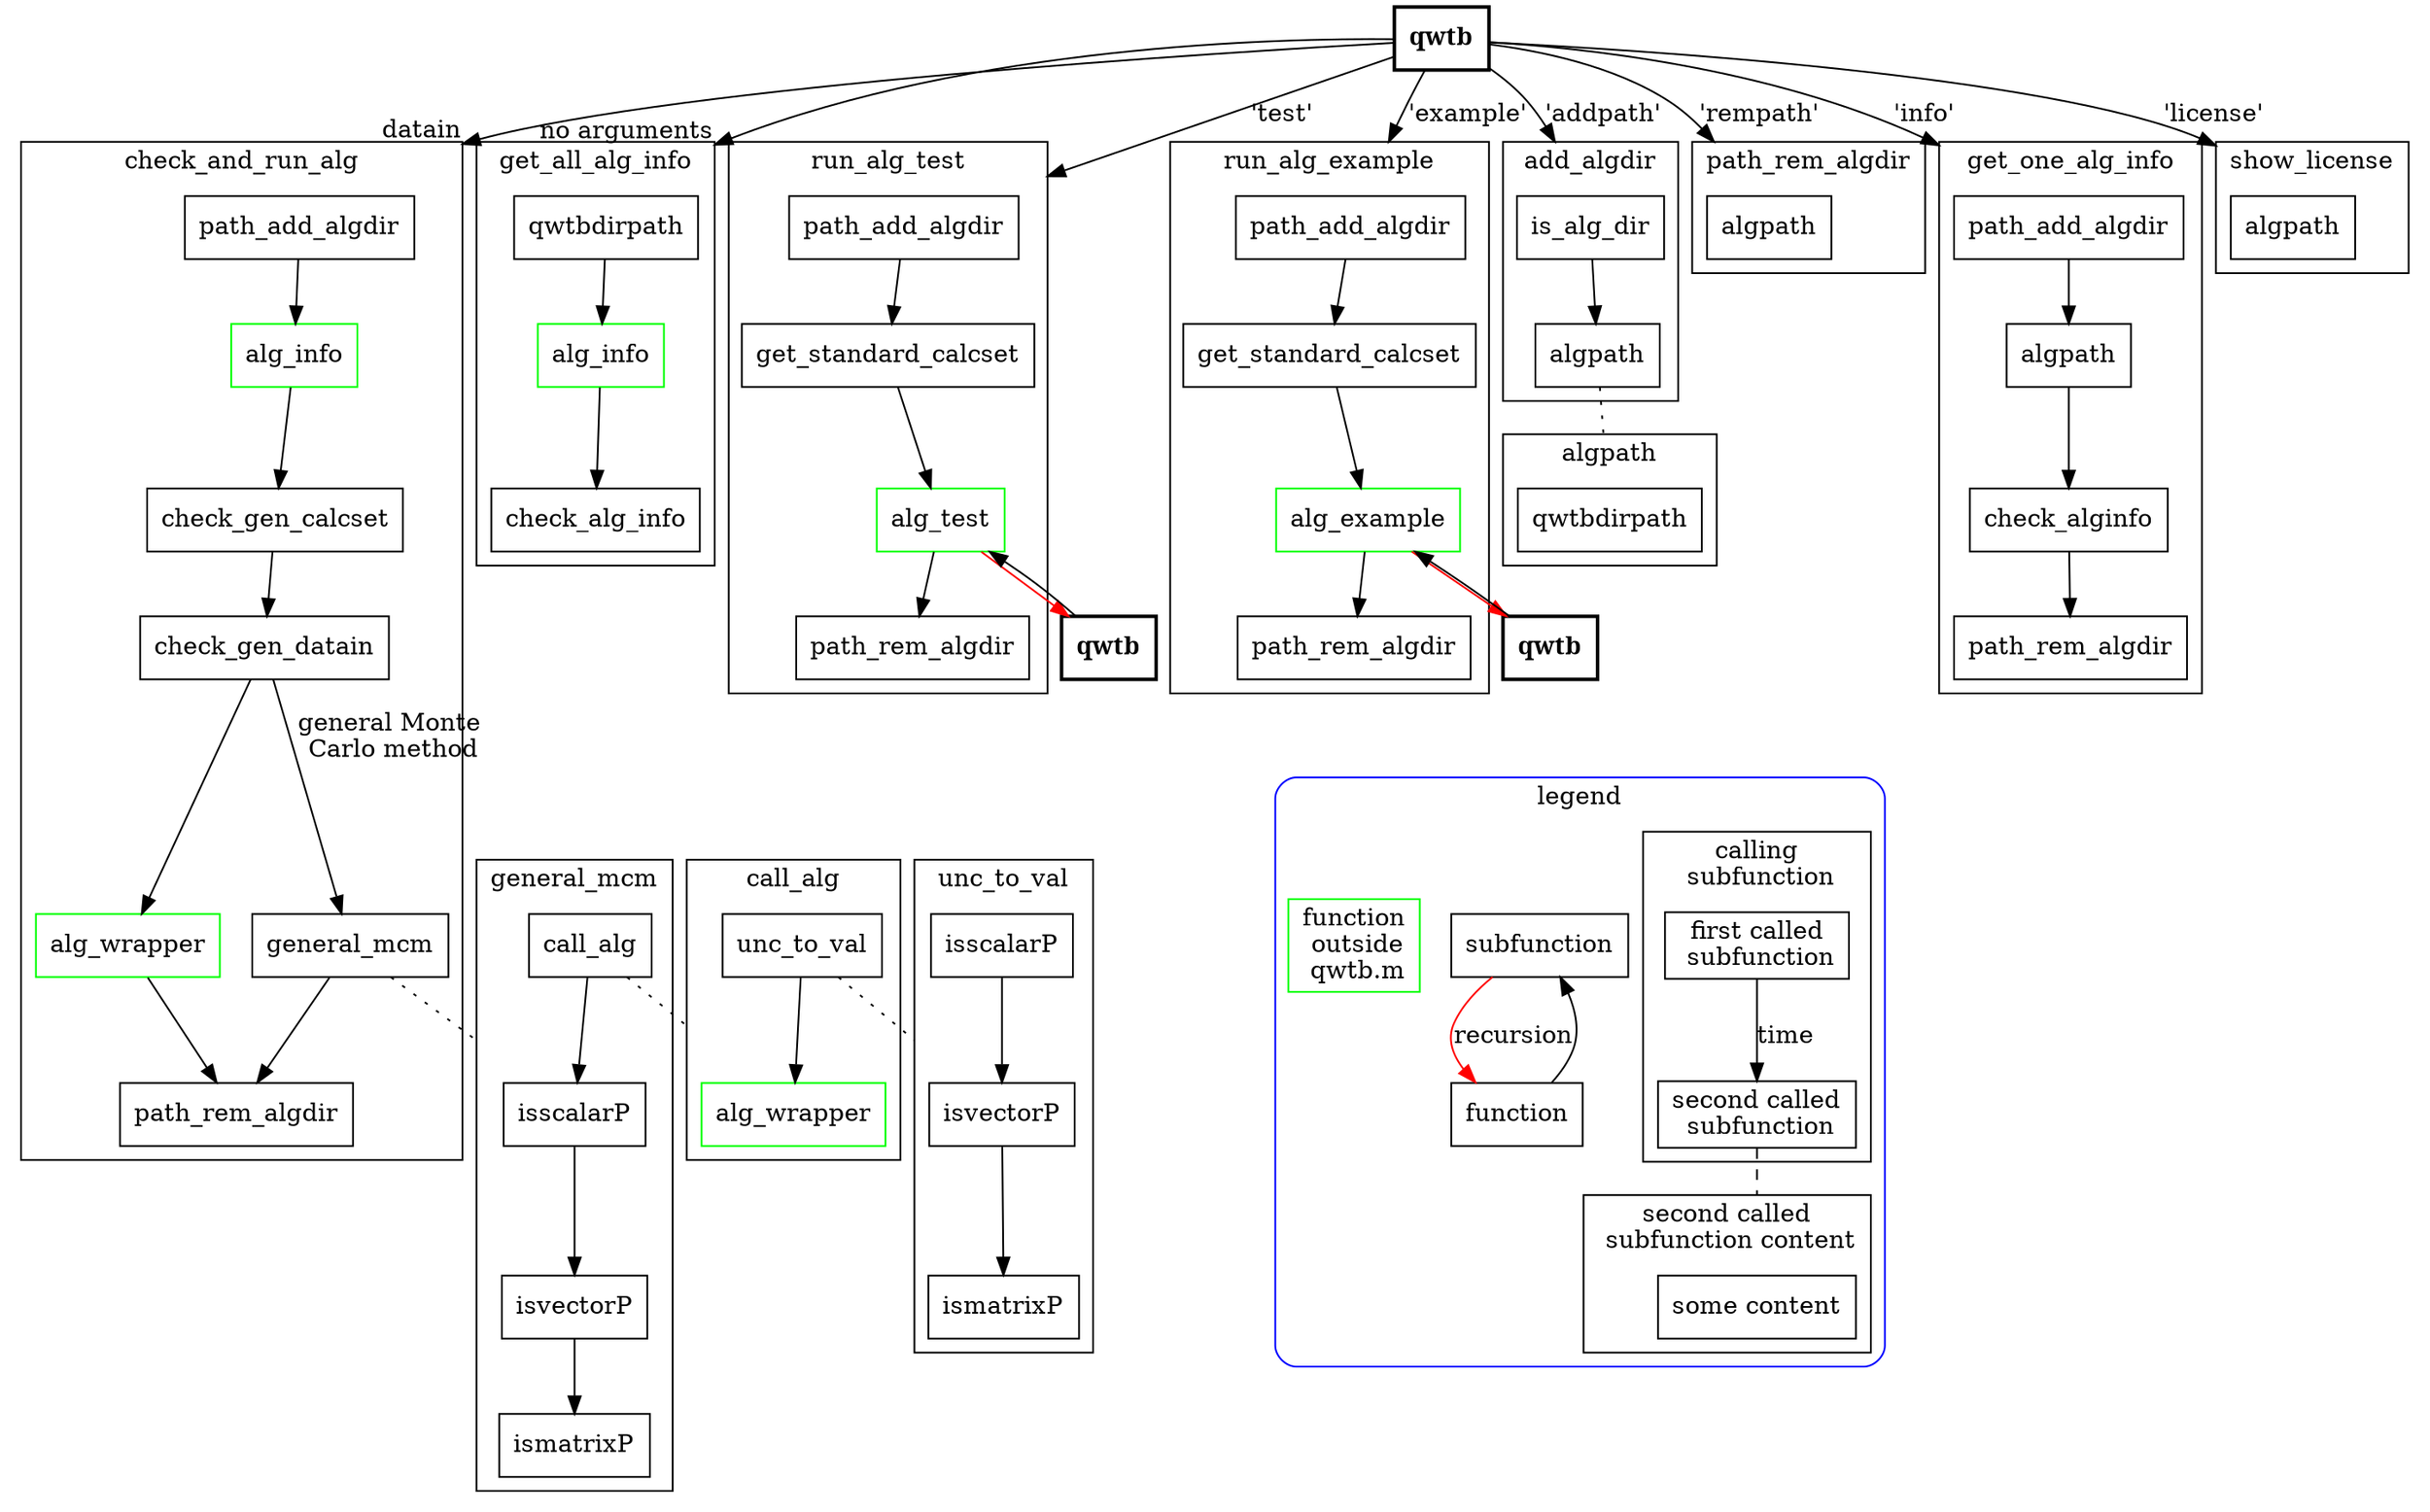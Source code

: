digraph qwtb_inner_dependencies {
    compound=true;
    ordering=out;
    node [shape = box];
    #margin=0

    qwtb00 [label = "qwtb", style=bold, fontname=bold];



    # datain:
    path_add_algdir05 [label = "path_add_algdir"];
    alg_info02 [label = "alg_info", color = green];
    check_gen_calcset [label = "check_gen_calcset"];
    check_gen_datain [label = "check_gen_datain"];
    path_rem_algdir05 [label = "path_rem_algdir"];
    alg_wrapper00 [label = "alg_wrapper", color = green];
    general_mcm [label = "general_mcm"];
    subgraph cluster_check_and_run_alg {
            node [shape=box];
            label = "check_and_run_alg"
            path_add_algdir05 -> alg_info02;
            alg_info02 -> check_gen_calcset;
            check_gen_calcset -> check_gen_datain;
            check_gen_datain -> alg_wrapper00;
            check_gen_datain -> general_mcm [label="general Monte\n Carlo method"];
            alg_wrapper00 -> path_rem_algdir05;
            general_mcm -> path_rem_algdir05;
    }
    qwtb00 -> path_add_algdir05 [lhead=cluster_check_and_run_alg, headlabel = "datain"];



    # general_mcm:
    call_alg02 [label = "call_alg"];
    isscalarP01 [label = "isscalarP"];
    isvectorP01 [label = "isvectorP"];
    ismatrixP01 [label = "ismatrixP"];
    subgraph cluster_general_mcm {
            node [shape=box];
            label = "general_mcm";
            call_alg02 -> isscalarP01;
            isscalarP01 -> isvectorP01;
            isvectorP01 -> ismatrixP01;
    }



    # call_alg:
    unc_to_val [label = "unc_to_val"];
    alg_wrapper01 [label = "alg_wrapper", color = green];
    subgraph cluster_call_alg {
            node [shape=box];
            label = "call_alg";
            unc_to_val -> alg_wrapper01;
    }



    # unc_to_val:
    isscalarP02 [label = "isscalarP"];
    isvectorP02 [label = "isvectorP"];
    ismatrixP02 [label = "ismatrixP"];
    subgraph cluster_unc_to_val {
            node [shape=box];
            label = "unc_to_val";
            isscalarP02 -> isvectorP02;
            isvectorP02 -> ismatrixP02;
    }



    
    # 'get_all_alg_info':
    qwtbdirpath01 [label = "qwtbdirpath"];
    check_alg_info [label = "check_alg_info"];
    alg_info01 [label = "alg_info", color = green];
    subgraph cluster_get_all_alg_info {
            node [shape=box];
            label = "get_all_alg_info";
            qwtbdirpath01 -> alg_info01;
            alg_info01 -> check_alg_info;
    }
    qwtb00 -> qwtbdirpath01 [lhead=cluster_get_all_alg_info, headlabel="no arguments"];



    # 'test':
    path_add_algdir01 [label = "path_add_algdir"];
    get_standard_calcset01 [label = "get_standard_calcset"];
    alg_test [label = "alg_test", color=green];
    path_rem_algdir01 [label = "path_rem_algdir"];
    qwtb01 [label = "qwtb", style=bold, fontname=bold];
    subgraph cluster_run_alg_test {
            node [shape=box];
            label = "run_alg_test";
            path_add_algdir01 -> get_standard_calcset01;
            get_standard_calcset01 -> alg_test;
            alg_test -> path_rem_algdir01;
    }
    qwtb00 -> path_add_algdir01 [lhead=cluster_run_alg_test, label="'test'"];
    alg_test -> qwtb01 [color = red];
    qwtb01 -> alg_test;



    # 'example':
    path_add_algdir02 [label = "path_add_algdir"];
    get_standard_calcset02 [label = "get_standard_calcset"];
    alg_example [label = "alg_example", color=green];
    path_rem_algdir02 [label = "path_rem_algdir"];
    qwtb02 [label = "qwtb", style=bold, fontname=bold];
    subgraph cluster_run_alg_example {
            node [shape=box];
            label = "run_alg_example";
            path_add_algdir02 -> get_standard_calcset02;
            get_standard_calcset02 -> alg_example;
            alg_example -> path_rem_algdir02;
            }
    qwtb00 -> path_add_algdir02 [lhead=cluster_run_alg_example, label="'example'"]
    alg_example -> qwtb02 [color = red];
    qwtb02 -> alg_example;



    # 'addpath':
    is_alg_dir [label = "is_alg_dir"];
    algpath03 [label = "algpath"];
    subgraph cluster_add_algdir {
            node [shape=box];
            label = "add_algdir";
            is_alg_dir -> algpath03;
    }
    qwtb00 -> is_alg_dir [lhead=cluster_add_algdir, label = "'addpath'"];



    # algpath:
    qwtbdirpath02 [label = "qwtbdirpath"]
    subgraph cluster_algpath {
            node [shape=box];
            label = "algpath";
            qwtbdirpath02;
    }



    # 'rempath':
    algpath04 [label = "algpath"];
    subgraph cluster_path_rem_algdir {
            node [shape=box];
            label = "path_rem_algdir";
            algpath04
    }
    qwtb00 -> algpath04 [lhead=cluster_path_rem_algdir, label = "'rempath'"];



    # 'info':
    path_add_algdir04 [label = "path_add_algdir"];
    algpath01 [label = "algpath"];
    check_alginfo01 [label = "check_alginfo"];
    path_rem_algdir04 [label = "path_rem_algdir"];
    subgraph cluster_get_one_alg_info {
            node [shape=box];
            label = "get_one_alg_info";
            path_add_algdir04 -> algpath01;
            algpath01 -> check_alginfo01;
            check_alginfo01 -> path_rem_algdir04;
    }
    qwtb00 -> path_add_algdir04 [lhead=cluster_get_one_alg_info, label="'info'"]



    # 'license':
    algpath02 [label = "algpath"];
    subgraph cluster_show_license {
            node [shape=box];
            label = "show_license";
            algpath02;
    }
    qwtb00 -> algpath02 [lhead=cluster_show_license, label = "'license'"];



    # legend:
    subgraph cluster_legend {
        style=rounded;
        node [shape=box];
        label = "legend";
        color=blue
        "subfunction" -> "function" [color = red, label=recursion];
        "function" -> "subfunction";
        subgraph cluster_main_aux {
                style=box;
                node [shape=box];
                color=black;
                label = "calling\n subfunction";
                "first called\n subfunction" -> "second called\n subfunction" [label="time"];
        }
        funout [label="function\n outside\n qwtb.m", color = green];
        subgraph cluster_called_subfunction {
                style=box;
                node [shape=box];
                color=black;
                label = "second called\n subfunction content";
                "some content"
        }
        "second called\n subfunction" -> "some content" [lhead=cluster_called_subfunction, style=dashed, arrowhead=none]
    }



    # to create more compact and more leveled graph, these edges do not reflect source code:
    general_mcm -> isscalarP01 [lhead=cluster_general_mcm, style=dotted, arrowhead=none];
    call_alg02 -> alg_wrapper01 [lhead=cluster_call_alg, style=dotted, arrowhead=none];
    unc_to_val -> isvectorP02 [lhead=cluster_unc_to_val, style=dotted, arrowhead=none];
    #algpath02 -> qwtbdirpath02 [lhead=cluster_algpath, style=dotted, arrowhead=none];
    #algpath01 -> qwtbdirpath02 [lhead=cluster_algpath, style=dotted, arrowhead=none];
    algpath03 -> qwtbdirpath02 [lhead=cluster_algpath, style=dotted, arrowhead=none];
    #algpath04 -> qwtbdirpath02 [lhead=cluster_algpath, style=dotted, arrowhead=none];
    path_rem_algdir02-> funout [lhead=cluster_legend, style=invis];
}
